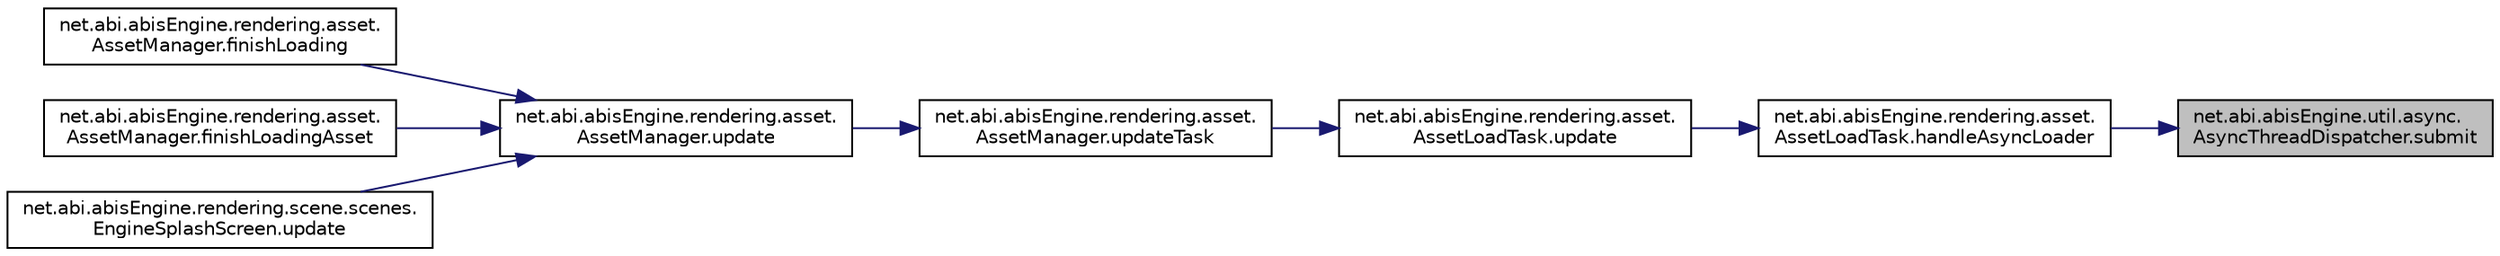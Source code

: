 digraph "net.abi.abisEngine.util.async.AsyncThreadDispatcher.submit"
{
 // LATEX_PDF_SIZE
  edge [fontname="Helvetica",fontsize="10",labelfontname="Helvetica",labelfontsize="10"];
  node [fontname="Helvetica",fontsize="10",shape=record];
  rankdir="RL";
  Node1 [label="net.abi.abisEngine.util.async.\lAsyncThreadDispatcher.submit",height=0.2,width=0.4,color="black", fillcolor="grey75", style="filled", fontcolor="black",tooltip=" "];
  Node1 -> Node2 [dir="back",color="midnightblue",fontsize="10",style="solid",fontname="Helvetica"];
  Node2 [label="net.abi.abisEngine.rendering.asset.\lAssetLoadTask.handleAsyncLoader",height=0.2,width=0.4,color="black", fillcolor="white", style="filled",URL="$df/d5c/classnet_1_1abi_1_1abis_engine_1_1rendering_1_1asset_1_1_asset_load_task.html#af973ee48c1c0d5068376c99c9d33729a",tooltip=" "];
  Node2 -> Node3 [dir="back",color="midnightblue",fontsize="10",style="solid",fontname="Helvetica"];
  Node3 [label="net.abi.abisEngine.rendering.asset.\lAssetLoadTask.update",height=0.2,width=0.4,color="black", fillcolor="white", style="filled",URL="$df/d5c/classnet_1_1abi_1_1abis_engine_1_1rendering_1_1asset_1_1_asset_load_task.html#ae6f79df967b75ce3aa605747935cbfed",tooltip=" "];
  Node3 -> Node4 [dir="back",color="midnightblue",fontsize="10",style="solid",fontname="Helvetica"];
  Node4 [label="net.abi.abisEngine.rendering.asset.\lAssetManager.updateTask",height=0.2,width=0.4,color="black", fillcolor="white", style="filled",URL="$d1/d92/classnet_1_1abi_1_1abis_engine_1_1rendering_1_1asset_1_1_asset_manager.html#a5c4fb9ec421da603648d2ec5b7646ae3",tooltip=" "];
  Node4 -> Node5 [dir="back",color="midnightblue",fontsize="10",style="solid",fontname="Helvetica"];
  Node5 [label="net.abi.abisEngine.rendering.asset.\lAssetManager.update",height=0.2,width=0.4,color="black", fillcolor="white", style="filled",URL="$d1/d92/classnet_1_1abi_1_1abis_engine_1_1rendering_1_1asset_1_1_asset_manager.html#af61fef4064a3e74ff1d0056f2d80427c",tooltip=" "];
  Node5 -> Node6 [dir="back",color="midnightblue",fontsize="10",style="solid",fontname="Helvetica"];
  Node6 [label="net.abi.abisEngine.rendering.asset.\lAssetManager.finishLoading",height=0.2,width=0.4,color="black", fillcolor="white", style="filled",URL="$d1/d92/classnet_1_1abi_1_1abis_engine_1_1rendering_1_1asset_1_1_asset_manager.html#ae3b24f930717fce444a1c66c00e06cc6",tooltip=" "];
  Node5 -> Node7 [dir="back",color="midnightblue",fontsize="10",style="solid",fontname="Helvetica"];
  Node7 [label="net.abi.abisEngine.rendering.asset.\lAssetManager.finishLoadingAsset",height=0.2,width=0.4,color="black", fillcolor="white", style="filled",URL="$d1/d92/classnet_1_1abi_1_1abis_engine_1_1rendering_1_1asset_1_1_asset_manager.html#a09aad0194e63e4fd383475fd0860681c",tooltip=" "];
  Node5 -> Node8 [dir="back",color="midnightblue",fontsize="10",style="solid",fontname="Helvetica"];
  Node8 [label="net.abi.abisEngine.rendering.scene.scenes.\lEngineSplashScreen.update",height=0.2,width=0.4,color="black", fillcolor="white", style="filled",URL="$db/deb/classnet_1_1abi_1_1abis_engine_1_1rendering_1_1scene_1_1scenes_1_1_engine_splash_screen.html#aedec528d754ec8df40ec08fd77bdf72d",tooltip=" "];
}

